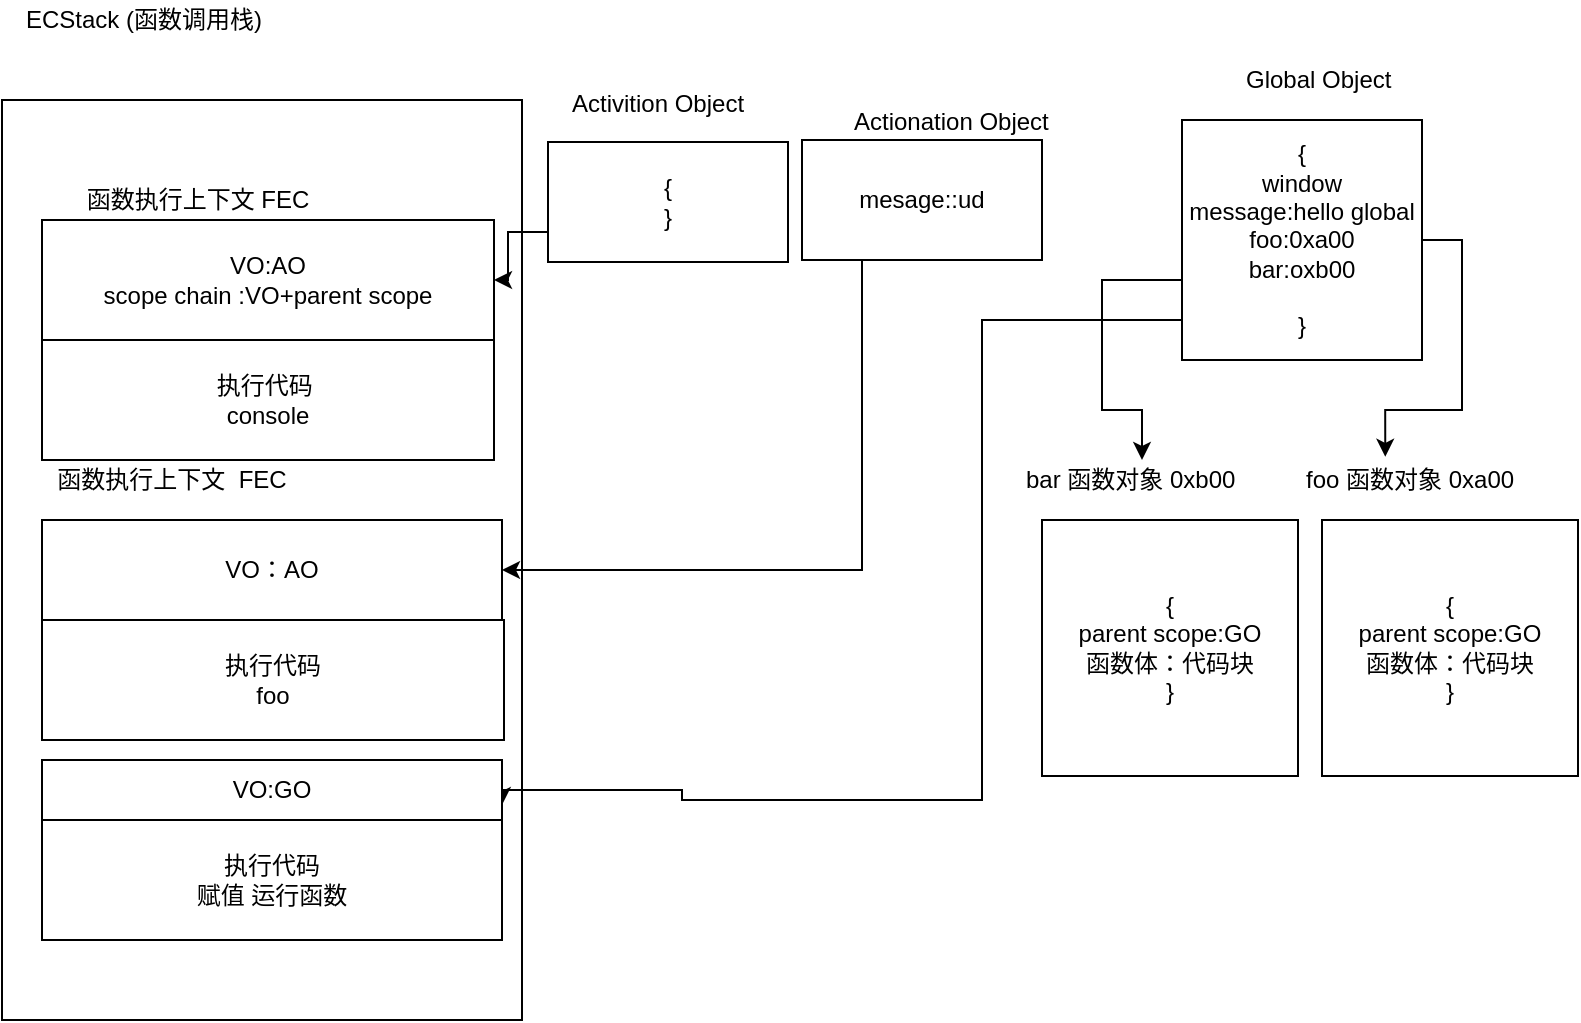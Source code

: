 <mxfile version="12.2.4" pages="1"><diagram id="0HBQTjd2-kGynltkAFxD" name="Page-1"><mxGraphModel dx="536" dy="589" grid="1" gridSize="10" guides="1" tooltips="1" connect="1" arrows="1" fold="1" page="1" pageScale="1" pageWidth="827" pageHeight="1169" math="0" shadow="0"><root><mxCell id="0"/><mxCell id="1" parent="0"/><mxCell id="3" value="ECStack (函数调用栈)" style="text;html=1;resizable=0;points=[];autosize=1;align=left;verticalAlign=top;spacingTop=-4;" parent="1" vertex="1"><mxGeometry x="30" y="110" width="130" height="20" as="geometry"/></mxCell><mxCell id="4" value="" style="rounded=0;whiteSpace=wrap;html=1;" parent="1" vertex="1"><mxGeometry x="20" y="160" width="260" height="460" as="geometry"/></mxCell><mxCell id="7" value="Global Object&lt;br&gt;" style="text;html=1;resizable=0;points=[];autosize=1;align=left;verticalAlign=top;spacingTop=-4;" parent="1" vertex="1"><mxGeometry x="640" y="140" width="90" height="20" as="geometry"/></mxCell><mxCell id="17" style="edgeStyle=orthogonalEdgeStyle;rounded=0;orthogonalLoop=1;jettySize=auto;html=1;exitX=0.25;exitY=1;exitDx=0;exitDy=0;" parent="1" source="8" target="12" edge="1"><mxGeometry relative="1" as="geometry"><Array as="points"><mxPoint x="640" y="250"/><mxPoint x="570" y="250"/><mxPoint x="570" y="315"/><mxPoint x="590" y="315"/></Array></mxGeometry></mxCell><mxCell id="18" style="edgeStyle=orthogonalEdgeStyle;rounded=0;orthogonalLoop=1;jettySize=auto;html=1;entryX=0.347;entryY=-0.08;entryDx=0;entryDy=0;entryPerimeter=0;" parent="1" source="8" target="9" edge="1"><mxGeometry relative="1" as="geometry"><Array as="points"><mxPoint x="750" y="230"/><mxPoint x="750" y="315"/><mxPoint x="712" y="315"/></Array></mxGeometry></mxCell><mxCell id="39" style="edgeStyle=orthogonalEdgeStyle;rounded=0;orthogonalLoop=1;jettySize=auto;html=1;exitX=0;exitY=0.5;exitDx=0;exitDy=0;entryX=1;entryY=0.75;entryDx=0;entryDy=0;" parent="1" source="8" target="21" edge="1"><mxGeometry relative="1" as="geometry"><Array as="points"><mxPoint x="610" y="270"/><mxPoint x="510" y="270"/><mxPoint x="510" y="510"/><mxPoint x="360" y="510"/><mxPoint x="360" y="505"/><mxPoint x="270" y="505"/></Array></mxGeometry></mxCell><mxCell id="8" value="{&lt;br&gt;window&lt;br&gt;message:hello global&lt;br&gt;foo:0xa00&lt;br&gt;bar:oxb00&lt;br&gt;&lt;br&gt;}" style="rounded=0;whiteSpace=wrap;html=1;" parent="1" vertex="1"><mxGeometry x="610" y="170" width="120" height="120" as="geometry"/></mxCell><mxCell id="9" value="foo 函数对象 0xa00&lt;br&gt;" style="text;html=1;resizable=0;points=[];autosize=1;align=left;verticalAlign=top;spacingTop=-4;" parent="1" vertex="1"><mxGeometry x="670" y="340" width="120" height="20" as="geometry"/></mxCell><mxCell id="10" value="{&lt;br&gt;parent scope:GO&lt;br&gt;函数体：代码块&lt;br&gt;}" style="whiteSpace=wrap;html=1;aspect=fixed;" parent="1" vertex="1"><mxGeometry x="680" y="370" width="128" height="128" as="geometry"/></mxCell><mxCell id="12" value="bar 函数对象 0xb00" style="text;html=1;resizable=0;points=[];autosize=1;align=left;verticalAlign=top;spacingTop=-4;" parent="1" vertex="1"><mxGeometry x="530" y="340" width="120" height="20" as="geometry"/></mxCell><mxCell id="13" value="{&lt;br&gt;parent scope:GO&lt;br&gt;函数体：代码块&lt;br&gt;}" style="whiteSpace=wrap;html=1;aspect=fixed;" parent="1" vertex="1"><mxGeometry x="540" y="370" width="128" height="128" as="geometry"/></mxCell><mxCell id="21" value="VO:GO" style="rounded=0;whiteSpace=wrap;html=1;" parent="1" vertex="1"><mxGeometry x="40" y="490" width="230" height="30" as="geometry"/></mxCell><mxCell id="22" value="执行代码&lt;br&gt;赋值 运行函数" style="rounded=0;whiteSpace=wrap;html=1;" parent="1" vertex="1"><mxGeometry x="40" y="520" width="230" height="60" as="geometry"/></mxCell><mxCell id="23" value="VO：AO" style="rounded=0;whiteSpace=wrap;html=1;" parent="1" vertex="1"><mxGeometry x="40" y="370" width="230" height="50" as="geometry"/></mxCell><mxCell id="25" value="函数执行上下文&amp;nbsp; FEC" style="text;html=1;strokeColor=none;fillColor=none;align=center;verticalAlign=middle;whiteSpace=wrap;rounded=0;" parent="1" vertex="1"><mxGeometry x="30" y="340" width="150" height="20" as="geometry"/></mxCell><mxCell id="37" style="edgeStyle=orthogonalEdgeStyle;rounded=0;orthogonalLoop=1;jettySize=auto;html=1;exitX=0.25;exitY=1;exitDx=0;exitDy=0;entryX=1;entryY=0.5;entryDx=0;entryDy=0;" parent="1" source="28" target="23" edge="1"><mxGeometry relative="1" as="geometry"/></mxCell><mxCell id="28" value="mesage::ud&lt;br&gt;" style="rounded=0;whiteSpace=wrap;html=1;" parent="1" vertex="1"><mxGeometry x="420" y="180" width="120" height="60" as="geometry"/></mxCell><mxCell id="29" value="Actionation Object" style="text;html=1;resizable=0;points=[];autosize=1;align=left;verticalAlign=top;spacingTop=-4;" parent="1" vertex="1"><mxGeometry x="444" y="161" width="110" height="20" as="geometry"/></mxCell><mxCell id="30" value="执行代码&lt;br&gt;foo" style="rounded=0;whiteSpace=wrap;html=1;" parent="1" vertex="1"><mxGeometry x="40" y="420" width="231" height="60" as="geometry"/></mxCell><mxCell id="36" style="edgeStyle=orthogonalEdgeStyle;rounded=0;orthogonalLoop=1;jettySize=auto;html=1;exitX=0;exitY=0.75;exitDx=0;exitDy=0;" parent="1" source="31" target="33" edge="1"><mxGeometry relative="1" as="geometry"/></mxCell><mxCell id="31" value="{&lt;br&gt;}" style="rounded=0;whiteSpace=wrap;html=1;" parent="1" vertex="1"><mxGeometry x="293" y="181" width="120" height="60" as="geometry"/></mxCell><mxCell id="32" value="Activition Object" style="text;html=1;resizable=0;points=[];autosize=1;align=left;verticalAlign=top;spacingTop=-4;" parent="1" vertex="1"><mxGeometry x="303" y="152" width="100" height="20" as="geometry"/></mxCell><mxCell id="33" value="VO:AO&lt;br&gt;scope chain :VO+parent scope" style="rounded=0;whiteSpace=wrap;html=1;" parent="1" vertex="1"><mxGeometry x="40" y="220" width="226" height="60" as="geometry"/></mxCell><mxCell id="34" value="函数执行上下文 FEC" style="text;html=1;strokeColor=none;fillColor=none;align=center;verticalAlign=middle;whiteSpace=wrap;rounded=0;" parent="1" vertex="1"><mxGeometry x="56" y="200" width="124" height="20" as="geometry"/></mxCell><mxCell id="35" value="执行代码&amp;nbsp;&lt;br&gt;console" style="rounded=0;whiteSpace=wrap;html=1;" parent="1" vertex="1"><mxGeometry x="40" y="280" width="226" height="60" as="geometry"/></mxCell></root></mxGraphModel></diagram></mxfile>